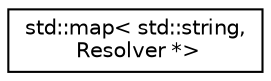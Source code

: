 digraph "Graphical Class Hierarchy"
{
  edge [fontname="Helvetica",fontsize="10",labelfontname="Helvetica",labelfontsize="10"];
  node [fontname="Helvetica",fontsize="10",shape=record];
  rankdir="LR";
  Node0 [label="std::map\< std::string,\l Resolver *\>",height=0.2,width=0.4,color="black", fillcolor="white", style="filled",URL="$classstd_1_1map.html"];
}
